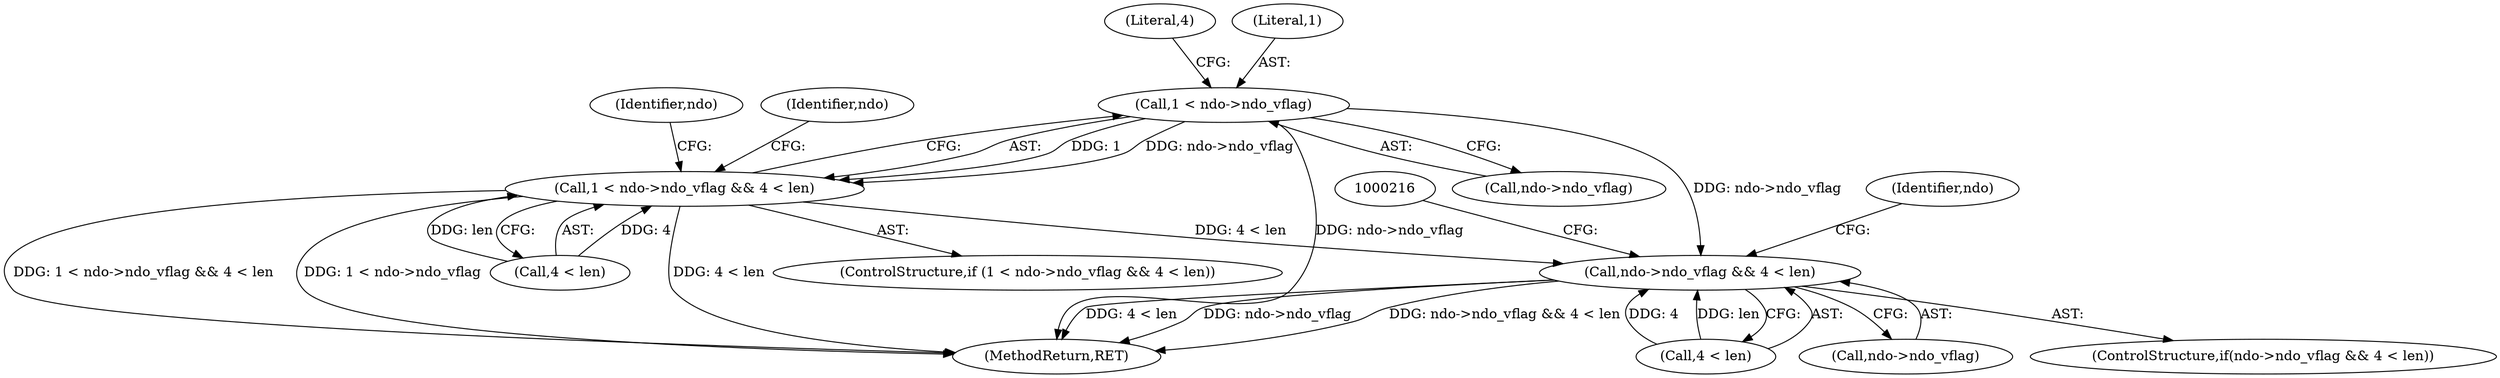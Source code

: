 digraph "0_tcpdump_c2ef693866beae071a24b45c49f9674af1df4028_1@pointer" {
"1000167" [label="(Call,1 < ndo->ndo_vflag)"];
"1000166" [label="(Call,1 < ndo->ndo_vflag && 4 < len)"];
"1000198" [label="(Call,ndo->ndo_vflag && 4 < len)"];
"1000173" [label="(Literal,4)"];
"1000167" [label="(Call,1 < ndo->ndo_vflag)"];
"1000172" [label="(Call,4 < len)"];
"1000165" [label="(ControlStructure,if (1 < ndo->ndo_vflag && 4 < len))"];
"1000168" [label="(Literal,1)"];
"1000200" [label="(Identifier,ndo)"];
"1000169" [label="(Call,ndo->ndo_vflag)"];
"1000202" [label="(Call,4 < len)"];
"1000209" [label="(Identifier,ndo)"];
"1000178" [label="(Identifier,ndo)"];
"1000197" [label="(ControlStructure,if(ndo->ndo_vflag && 4 < len))"];
"1000166" [label="(Call,1 < ndo->ndo_vflag && 4 < len)"];
"1000229" [label="(MethodReturn,RET)"];
"1000199" [label="(Call,ndo->ndo_vflag)"];
"1000198" [label="(Call,ndo->ndo_vflag && 4 < len)"];
"1000167" -> "1000166"  [label="AST: "];
"1000167" -> "1000169"  [label="CFG: "];
"1000168" -> "1000167"  [label="AST: "];
"1000169" -> "1000167"  [label="AST: "];
"1000173" -> "1000167"  [label="CFG: "];
"1000166" -> "1000167"  [label="CFG: "];
"1000167" -> "1000229"  [label="DDG: ndo->ndo_vflag"];
"1000167" -> "1000166"  [label="DDG: 1"];
"1000167" -> "1000166"  [label="DDG: ndo->ndo_vflag"];
"1000167" -> "1000198"  [label="DDG: ndo->ndo_vflag"];
"1000166" -> "1000165"  [label="AST: "];
"1000166" -> "1000172"  [label="CFG: "];
"1000172" -> "1000166"  [label="AST: "];
"1000178" -> "1000166"  [label="CFG: "];
"1000200" -> "1000166"  [label="CFG: "];
"1000166" -> "1000229"  [label="DDG: 4 < len"];
"1000166" -> "1000229"  [label="DDG: 1 < ndo->ndo_vflag && 4 < len"];
"1000166" -> "1000229"  [label="DDG: 1 < ndo->ndo_vflag"];
"1000172" -> "1000166"  [label="DDG: 4"];
"1000172" -> "1000166"  [label="DDG: len"];
"1000166" -> "1000198"  [label="DDG: 4 < len"];
"1000198" -> "1000197"  [label="AST: "];
"1000198" -> "1000199"  [label="CFG: "];
"1000198" -> "1000202"  [label="CFG: "];
"1000199" -> "1000198"  [label="AST: "];
"1000202" -> "1000198"  [label="AST: "];
"1000209" -> "1000198"  [label="CFG: "];
"1000216" -> "1000198"  [label="CFG: "];
"1000198" -> "1000229"  [label="DDG: ndo->ndo_vflag"];
"1000198" -> "1000229"  [label="DDG: ndo->ndo_vflag && 4 < len"];
"1000198" -> "1000229"  [label="DDG: 4 < len"];
"1000202" -> "1000198"  [label="DDG: 4"];
"1000202" -> "1000198"  [label="DDG: len"];
}
